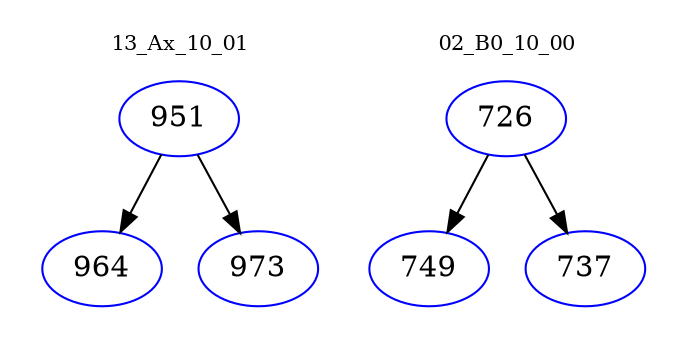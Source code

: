 digraph{
subgraph cluster_0 {
color = white
label = "13_Ax_10_01";
fontsize=10;
T0_951 [label="951", color="blue"]
T0_951 -> T0_964 [color="black"]
T0_964 [label="964", color="blue"]
T0_951 -> T0_973 [color="black"]
T0_973 [label="973", color="blue"]
}
subgraph cluster_1 {
color = white
label = "02_B0_10_00";
fontsize=10;
T1_726 [label="726", color="blue"]
T1_726 -> T1_749 [color="black"]
T1_749 [label="749", color="blue"]
T1_726 -> T1_737 [color="black"]
T1_737 [label="737", color="blue"]
}
}
